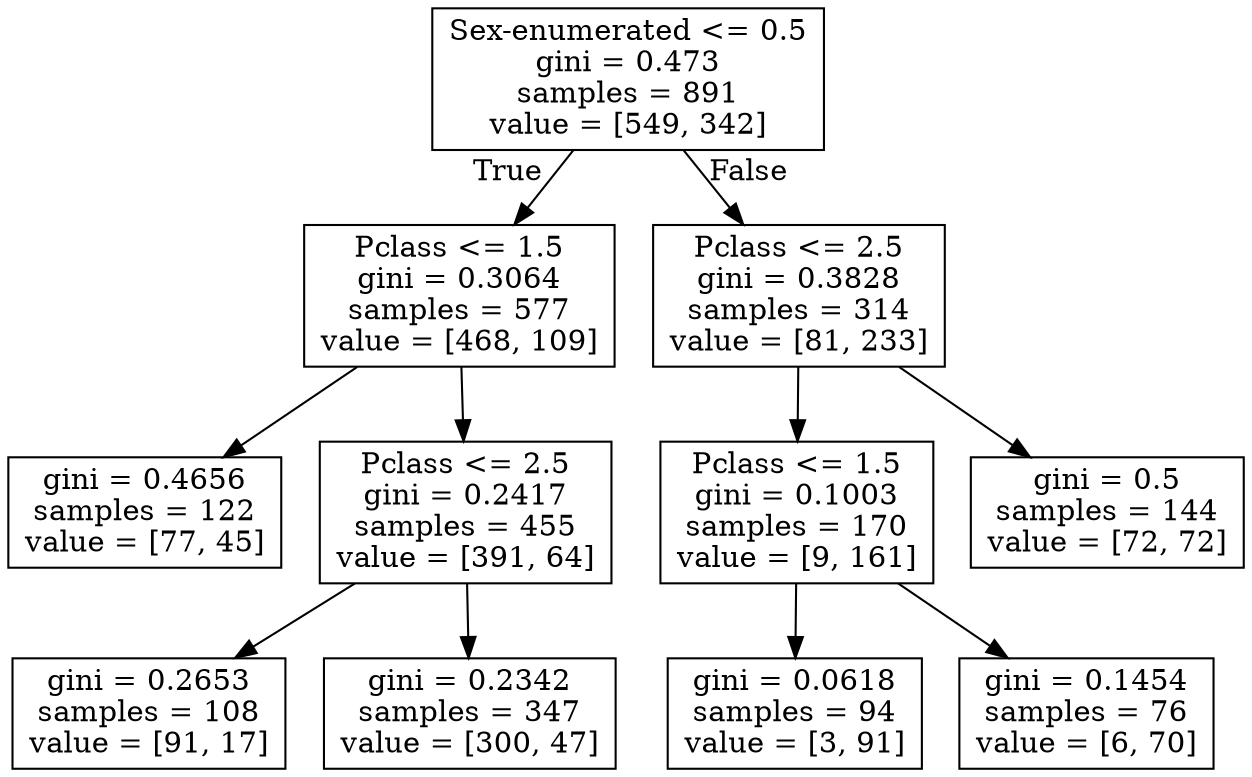 digraph Tree {
node [shape=box] ;
0 [label="Sex-enumerated <= 0.5\ngini = 0.473\nsamples = 891\nvalue = [549, 342]"] ;
1 [label="Pclass <= 1.5\ngini = 0.3064\nsamples = 577\nvalue = [468, 109]"] ;
0 -> 1 [labeldistance=2.5, labelangle=45, headlabel="True"] ;
2 [label="gini = 0.4656\nsamples = 122\nvalue = [77, 45]"] ;
1 -> 2 ;
3 [label="Pclass <= 2.5\ngini = 0.2417\nsamples = 455\nvalue = [391, 64]"] ;
1 -> 3 ;
4 [label="gini = 0.2653\nsamples = 108\nvalue = [91, 17]"] ;
3 -> 4 ;
5 [label="gini = 0.2342\nsamples = 347\nvalue = [300, 47]"] ;
3 -> 5 ;
6 [label="Pclass <= 2.5\ngini = 0.3828\nsamples = 314\nvalue = [81, 233]"] ;
0 -> 6 [labeldistance=2.5, labelangle=-45, headlabel="False"] ;
7 [label="Pclass <= 1.5\ngini = 0.1003\nsamples = 170\nvalue = [9, 161]"] ;
6 -> 7 ;
8 [label="gini = 0.0618\nsamples = 94\nvalue = [3, 91]"] ;
7 -> 8 ;
9 [label="gini = 0.1454\nsamples = 76\nvalue = [6, 70]"] ;
7 -> 9 ;
10 [label="gini = 0.5\nsamples = 144\nvalue = [72, 72]"] ;
6 -> 10 ;
}